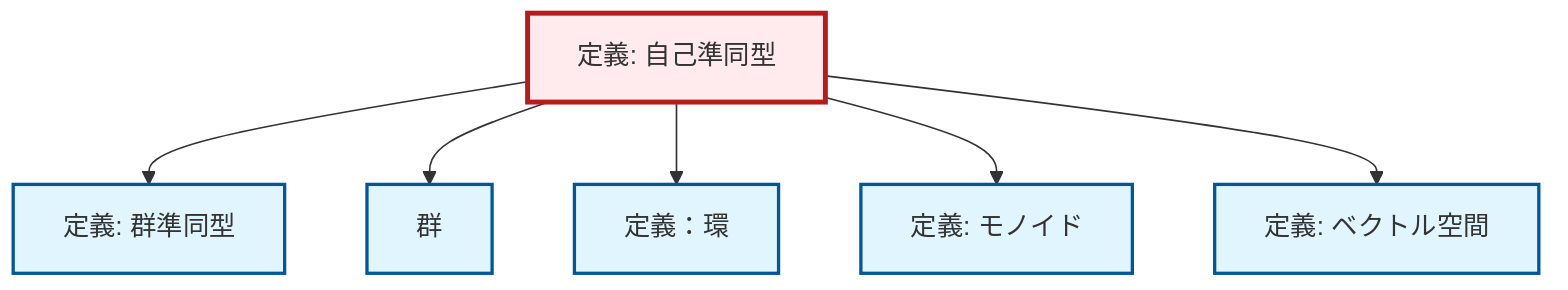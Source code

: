graph TD
    classDef definition fill:#e1f5fe,stroke:#01579b,stroke-width:2px
    classDef theorem fill:#f3e5f5,stroke:#4a148c,stroke-width:2px
    classDef axiom fill:#fff3e0,stroke:#e65100,stroke-width:2px
    classDef example fill:#e8f5e9,stroke:#1b5e20,stroke-width:2px
    classDef current fill:#ffebee,stroke:#b71c1c,stroke-width:3px
    def-endomorphism["定義: 自己準同型"]:::definition
    def-ring["定義：環"]:::definition
    def-vector-space["定義: ベクトル空間"]:::definition
    def-group["群"]:::definition
    def-monoid["定義: モノイド"]:::definition
    def-homomorphism["定義: 群準同型"]:::definition
    def-endomorphism --> def-homomorphism
    def-endomorphism --> def-group
    def-endomorphism --> def-ring
    def-endomorphism --> def-monoid
    def-endomorphism --> def-vector-space
    class def-endomorphism current